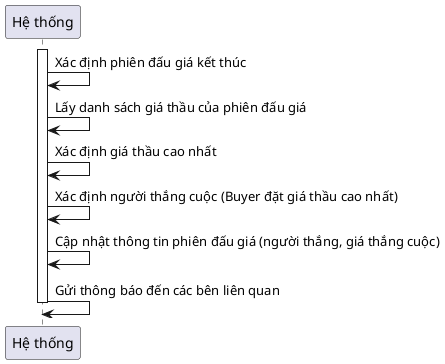 @startuml   
participant "Hệ thống" as System

activate System
System -> System: Xác định phiên đấu giá kết thúc
System -> System: Lấy danh sách giá thầu của phiên đấu giá
System -> System: Xác định giá thầu cao nhất
System -> System: Xác định người thắng cuộc (Buyer đặt giá thầu cao nhất)
System -> System: Cập nhật thông tin phiên đấu giá (người thắng, giá thắng cuộc)
System -> System: Gửi thông báo đến các bên liên quan
deactivate System
@enduml